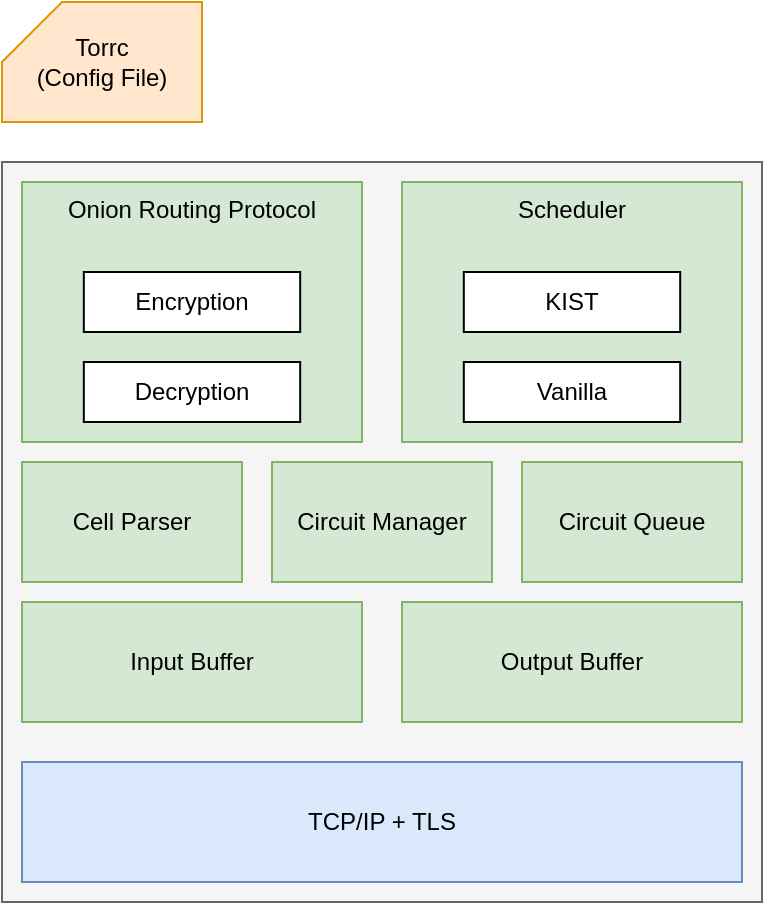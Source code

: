 <mxfile version="27.0.9">
  <diagram name="Page-1" id="bKwkr-Iu8h4uWxUQGYjB">
    <mxGraphModel dx="1251" dy="673" grid="1" gridSize="10" guides="1" tooltips="1" connect="1" arrows="1" fold="1" page="1" pageScale="1" pageWidth="1200" pageHeight="1920" math="0" shadow="0">
      <root>
        <mxCell id="0" />
        <mxCell id="1" parent="0" />
        <mxCell id="NgFepgG7j3LGzxHjIcYg-1" value="" style="rounded=0;whiteSpace=wrap;html=1;fillColor=#f5f5f5;fontColor=#333333;strokeColor=#666666;" vertex="1" parent="1">
          <mxGeometry x="360" y="170" width="380" height="370" as="geometry" />
        </mxCell>
        <mxCell id="NgFepgG7j3LGzxHjIcYg-2" value="TCP/IP + TLS" style="rounded=0;whiteSpace=wrap;html=1;fillColor=#dae8fc;strokeColor=#6c8ebf;" vertex="1" parent="1">
          <mxGeometry x="370" y="470" width="360" height="60" as="geometry" />
        </mxCell>
        <mxCell id="NgFepgG7j3LGzxHjIcYg-4" value="Circuit Manager" style="rounded=0;whiteSpace=wrap;html=1;fillColor=#d5e8d4;strokeColor=#82b366;" vertex="1" parent="1">
          <mxGeometry x="495" y="320" width="110" height="60" as="geometry" />
        </mxCell>
        <mxCell id="NgFepgG7j3LGzxHjIcYg-5" value="Circuit Queue" style="rounded=0;whiteSpace=wrap;html=1;fillColor=#d5e8d4;strokeColor=#82b366;" vertex="1" parent="1">
          <mxGeometry x="620" y="320" width="110" height="60" as="geometry" />
        </mxCell>
        <mxCell id="NgFepgG7j3LGzxHjIcYg-8" value="Torrc&lt;div&gt;(Config File)&lt;/div&gt;" style="shape=card;whiteSpace=wrap;html=1;fillColor=#ffe6cc;strokeColor=#d79b00;" vertex="1" parent="1">
          <mxGeometry x="360" y="90" width="100" height="60" as="geometry" />
        </mxCell>
        <mxCell id="NgFepgG7j3LGzxHjIcYg-14" value="Input Buffer" style="rounded=0;whiteSpace=wrap;html=1;fillColor=#d5e8d4;strokeColor=#82b366;" vertex="1" parent="1">
          <mxGeometry x="370" y="390" width="170" height="60" as="geometry" />
        </mxCell>
        <mxCell id="NgFepgG7j3LGzxHjIcYg-15" value="Output Buffer" style="rounded=0;whiteSpace=wrap;html=1;fillColor=#d5e8d4;strokeColor=#82b366;" vertex="1" parent="1">
          <mxGeometry x="560" y="390" width="170" height="60" as="geometry" />
        </mxCell>
        <mxCell id="NgFepgG7j3LGzxHjIcYg-16" value="Cell Parser" style="rounded=0;whiteSpace=wrap;html=1;fillColor=#d5e8d4;strokeColor=#82b366;" vertex="1" parent="1">
          <mxGeometry x="370" y="320" width="110" height="60" as="geometry" />
        </mxCell>
        <mxCell id="NgFepgG7j3LGzxHjIcYg-18" value="" style="group;fillColor=#d5e8d4;strokeColor=#82b366;" vertex="1" connectable="0" parent="1">
          <mxGeometry x="370" y="180" width="170" height="130" as="geometry" />
        </mxCell>
        <mxCell id="NgFepgG7j3LGzxHjIcYg-7" value="Onion Routing Protocol" style="rounded=0;whiteSpace=wrap;html=1;verticalAlign=top;fillColor=#d5e8d4;strokeColor=#82b366;" vertex="1" parent="NgFepgG7j3LGzxHjIcYg-18">
          <mxGeometry width="170" height="130" as="geometry" />
        </mxCell>
        <mxCell id="NgFepgG7j3LGzxHjIcYg-12" value="Encryption" style="rounded=0;whiteSpace=wrap;html=1;" vertex="1" parent="NgFepgG7j3LGzxHjIcYg-18">
          <mxGeometry x="30.909" y="45" width="108.182" height="30" as="geometry" />
        </mxCell>
        <mxCell id="NgFepgG7j3LGzxHjIcYg-13" value="Decryption" style="rounded=0;whiteSpace=wrap;html=1;" vertex="1" parent="NgFepgG7j3LGzxHjIcYg-18">
          <mxGeometry x="30.909" y="90" width="108.182" height="30" as="geometry" />
        </mxCell>
        <mxCell id="NgFepgG7j3LGzxHjIcYg-19" value="" style="group;fillColor=#d5e8d4;strokeColor=#82b366;" vertex="1" connectable="0" parent="1">
          <mxGeometry x="620" y="180" width="110" height="130" as="geometry" />
        </mxCell>
        <mxCell id="NgFepgG7j3LGzxHjIcYg-20" value="" style="group" vertex="1" connectable="0" parent="NgFepgG7j3LGzxHjIcYg-19">
          <mxGeometry x="-60" width="170" height="130" as="geometry" />
        </mxCell>
        <mxCell id="NgFepgG7j3LGzxHjIcYg-3" value="Scheduler" style="rounded=0;whiteSpace=wrap;html=1;labelPosition=center;verticalLabelPosition=middle;align=center;verticalAlign=top;fillColor=#d5e8d4;strokeColor=#82b366;" vertex="1" parent="NgFepgG7j3LGzxHjIcYg-20">
          <mxGeometry width="170" height="130" as="geometry" />
        </mxCell>
        <mxCell id="NgFepgG7j3LGzxHjIcYg-9" value="KIST" style="rounded=0;whiteSpace=wrap;html=1;" vertex="1" parent="NgFepgG7j3LGzxHjIcYg-20">
          <mxGeometry x="30.909" y="45" width="108.182" height="30" as="geometry" />
        </mxCell>
        <mxCell id="NgFepgG7j3LGzxHjIcYg-10" value="Vanilla" style="rounded=0;whiteSpace=wrap;html=1;" vertex="1" parent="NgFepgG7j3LGzxHjIcYg-20">
          <mxGeometry x="30.909" y="90" width="108.182" height="30" as="geometry" />
        </mxCell>
      </root>
    </mxGraphModel>
  </diagram>
</mxfile>
